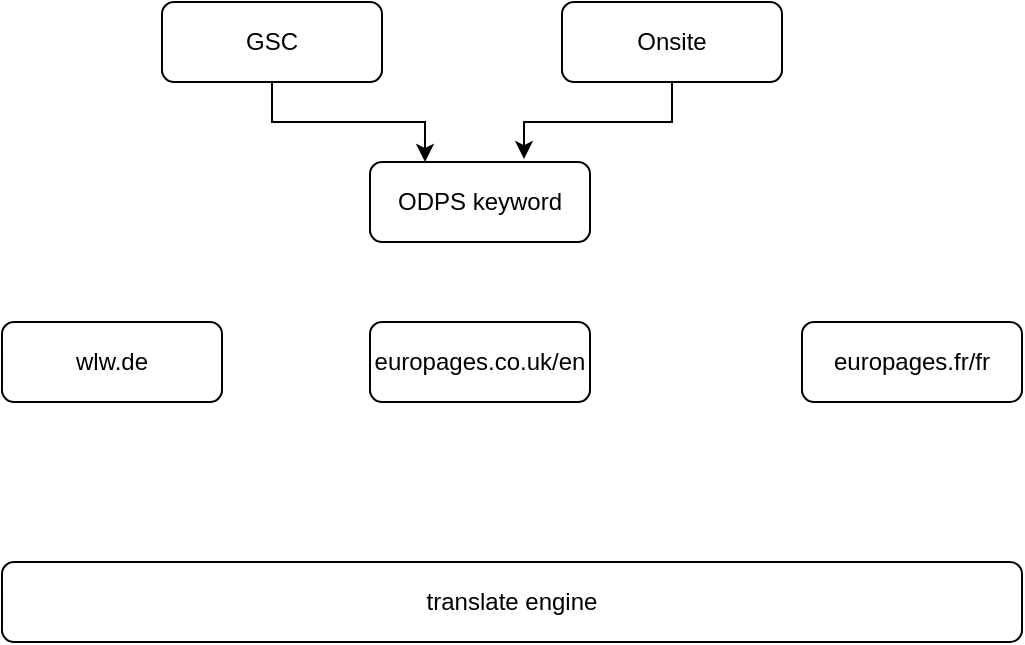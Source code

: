 <mxfile version="24.7.7">
  <diagram name="第 1 页" id="zQPuNM7zzIkmw82SUkmU">
    <mxGraphModel dx="1266" dy="547" grid="1" gridSize="10" guides="1" tooltips="1" connect="1" arrows="1" fold="1" page="1" pageScale="1" pageWidth="827" pageHeight="1169" math="0" shadow="0">
      <root>
        <mxCell id="0" />
        <mxCell id="1" parent="0" />
        <mxCell id="H-o6Q9arv2Ycfd725hF4-1" value="ODPS keyword" style="rounded=1;whiteSpace=wrap;html=1;" vertex="1" parent="1">
          <mxGeometry x="304" y="160" width="110" height="40" as="geometry" />
        </mxCell>
        <mxCell id="H-o6Q9arv2Ycfd725hF4-4" style="edgeStyle=orthogonalEdgeStyle;rounded=0;orthogonalLoop=1;jettySize=auto;html=1;exitX=0.5;exitY=1;exitDx=0;exitDy=0;entryX=0.25;entryY=0;entryDx=0;entryDy=0;" edge="1" parent="1" source="H-o6Q9arv2Ycfd725hF4-2" target="H-o6Q9arv2Ycfd725hF4-1">
          <mxGeometry relative="1" as="geometry" />
        </mxCell>
        <mxCell id="H-o6Q9arv2Ycfd725hF4-2" value="GSC" style="rounded=1;whiteSpace=wrap;html=1;" vertex="1" parent="1">
          <mxGeometry x="200" y="80" width="110" height="40" as="geometry" />
        </mxCell>
        <mxCell id="H-o6Q9arv2Ycfd725hF4-3" value="Onsite" style="rounded=1;whiteSpace=wrap;html=1;" vertex="1" parent="1">
          <mxGeometry x="400" y="80" width="110" height="40" as="geometry" />
        </mxCell>
        <mxCell id="H-o6Q9arv2Ycfd725hF4-5" style="edgeStyle=orthogonalEdgeStyle;rounded=0;orthogonalLoop=1;jettySize=auto;html=1;exitX=0.5;exitY=1;exitDx=0;exitDy=0;entryX=0.7;entryY=-0.037;entryDx=0;entryDy=0;entryPerimeter=0;" edge="1" parent="1" source="H-o6Q9arv2Ycfd725hF4-3" target="H-o6Q9arv2Ycfd725hF4-1">
          <mxGeometry relative="1" as="geometry" />
        </mxCell>
        <mxCell id="H-o6Q9arv2Ycfd725hF4-6" value="wlw.de" style="rounded=1;whiteSpace=wrap;html=1;" vertex="1" parent="1">
          <mxGeometry x="120" y="240" width="110" height="40" as="geometry" />
        </mxCell>
        <mxCell id="H-o6Q9arv2Ycfd725hF4-7" value="europages.co.uk/en" style="rounded=1;whiteSpace=wrap;html=1;" vertex="1" parent="1">
          <mxGeometry x="304" y="240" width="110" height="40" as="geometry" />
        </mxCell>
        <mxCell id="H-o6Q9arv2Ycfd725hF4-8" value="europages.fr/fr" style="rounded=1;whiteSpace=wrap;html=1;" vertex="1" parent="1">
          <mxGeometry x="520" y="240" width="110" height="40" as="geometry" />
        </mxCell>
        <mxCell id="H-o6Q9arv2Ycfd725hF4-9" value="translate engine" style="rounded=1;whiteSpace=wrap;html=1;" vertex="1" parent="1">
          <mxGeometry x="120" y="360" width="510" height="40" as="geometry" />
        </mxCell>
      </root>
    </mxGraphModel>
  </diagram>
</mxfile>
